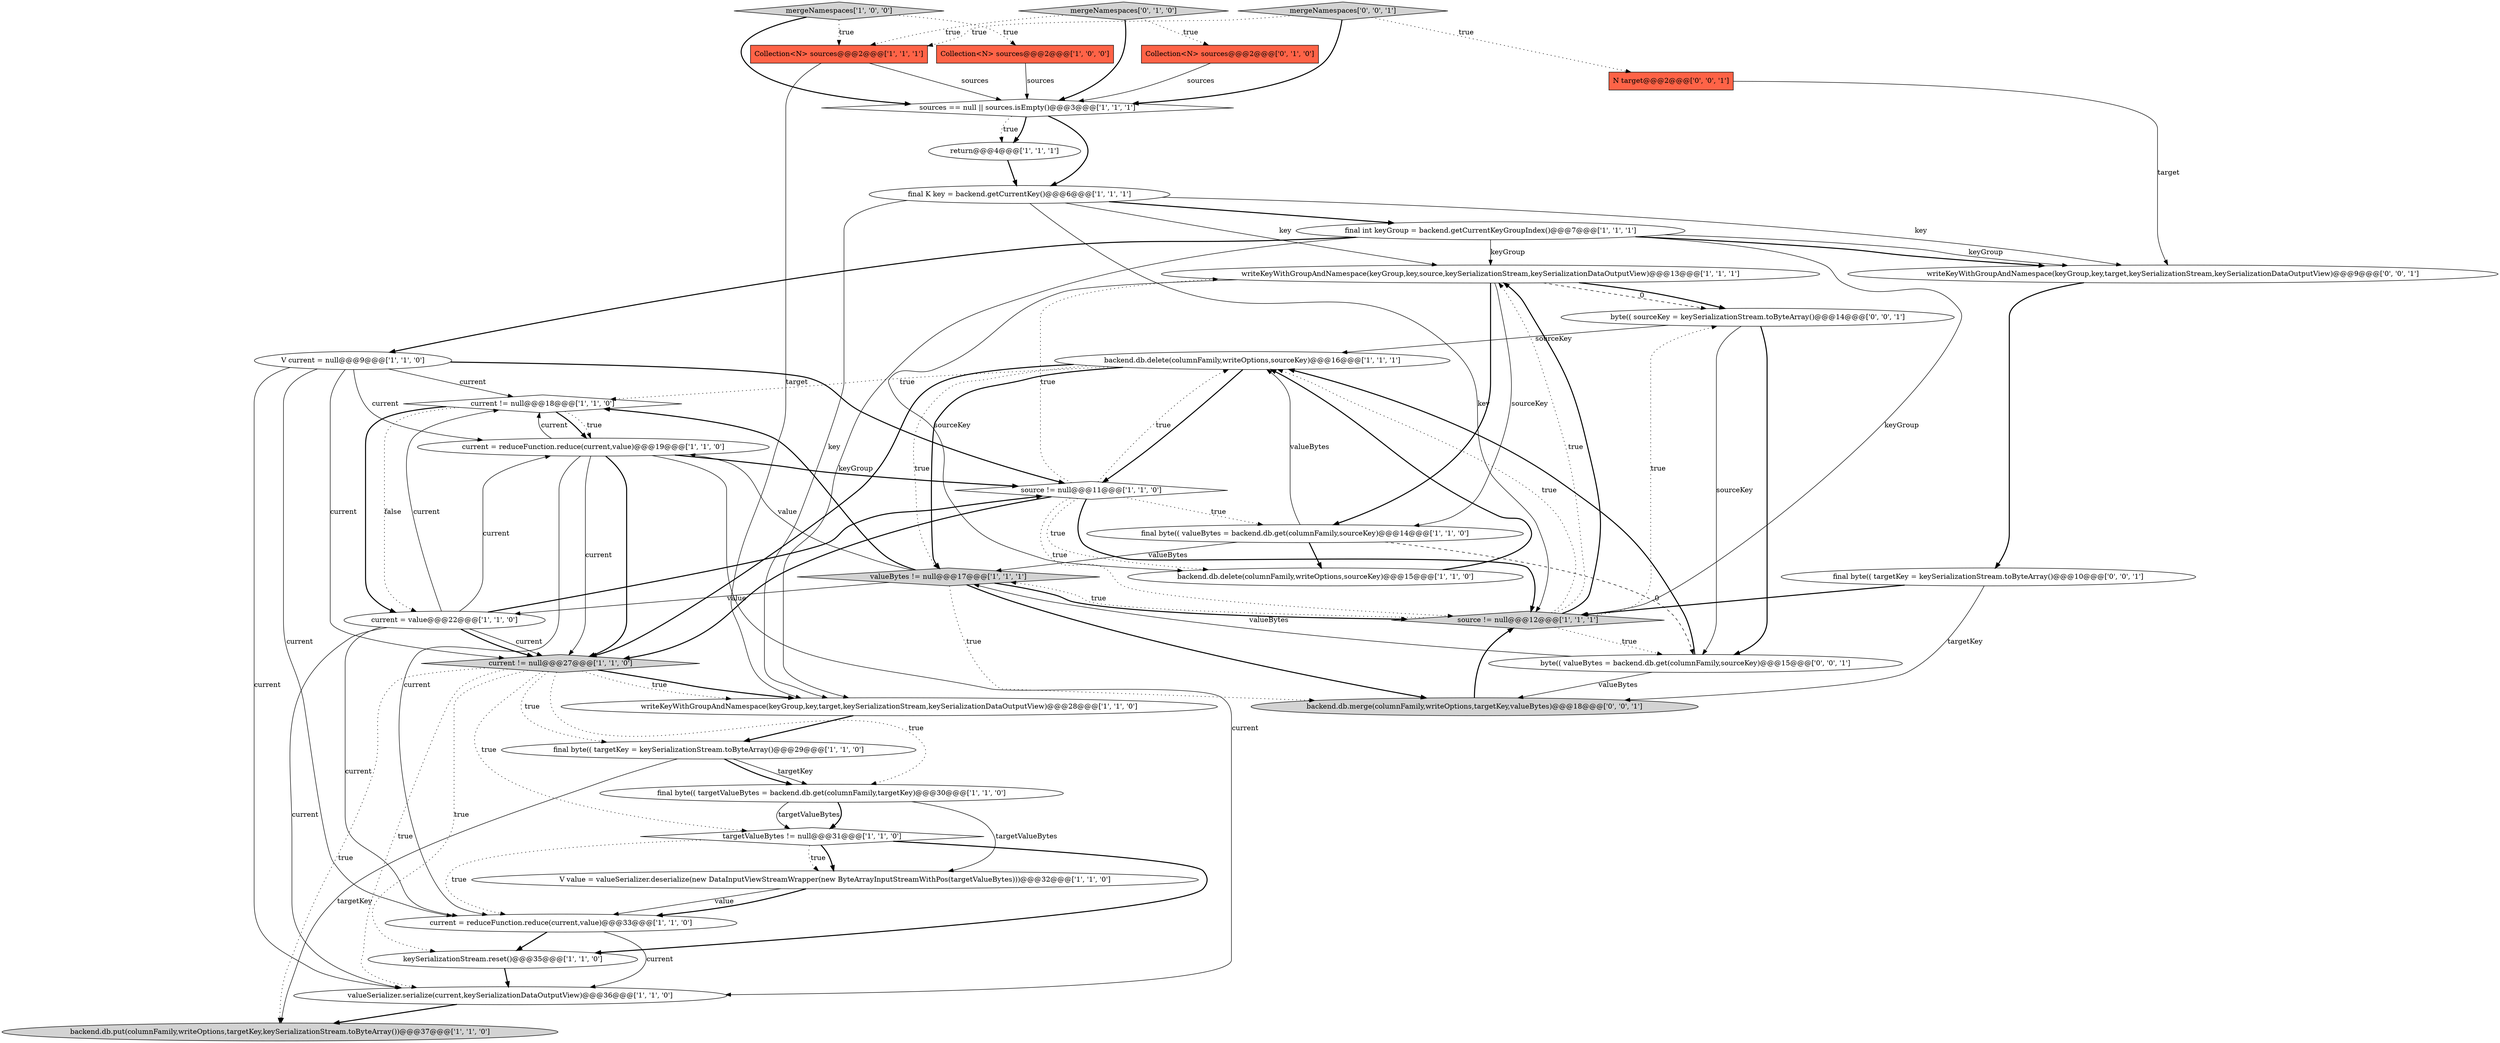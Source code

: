 digraph {
22 [style = filled, label = "final int keyGroup = backend.getCurrentKeyGroupIndex()@@@7@@@['1', '1', '1']", fillcolor = white, shape = ellipse image = "AAA0AAABBB1BBB"];
20 [style = filled, label = "final byte(( targetKey = keySerializationStream.toByteArray()@@@29@@@['1', '1', '0']", fillcolor = white, shape = ellipse image = "AAA0AAABBB1BBB"];
13 [style = filled, label = "writeKeyWithGroupAndNamespace(keyGroup,key,source,keySerializationStream,keySerializationDataOutputView)@@@13@@@['1', '1', '1']", fillcolor = white, shape = ellipse image = "AAA0AAABBB1BBB"];
28 [style = filled, label = "Collection<N> sources@@@2@@@['0', '1', '0']", fillcolor = tomato, shape = box image = "AAA0AAABBB2BBB"];
4 [style = filled, label = "source != null@@@12@@@['1', '1', '1']", fillcolor = lightgray, shape = diamond image = "AAA0AAABBB1BBB"];
1 [style = filled, label = "V value = valueSerializer.deserialize(new DataInputViewStreamWrapper(new ByteArrayInputStreamWithPos(targetValueBytes)))@@@32@@@['1', '1', '0']", fillcolor = white, shape = ellipse image = "AAA0AAABBB1BBB"];
27 [style = filled, label = "mergeNamespaces['1', '0', '0']", fillcolor = lightgray, shape = diamond image = "AAA0AAABBB1BBB"];
14 [style = filled, label = "current != null@@@27@@@['1', '1', '0']", fillcolor = lightgray, shape = diamond image = "AAA0AAABBB1BBB"];
33 [style = filled, label = "byte(( sourceKey = keySerializationStream.toByteArray()@@@14@@@['0', '0', '1']", fillcolor = white, shape = ellipse image = "AAA0AAABBB3BBB"];
7 [style = filled, label = "targetValueBytes != null@@@31@@@['1', '1', '0']", fillcolor = white, shape = diamond image = "AAA0AAABBB1BBB"];
19 [style = filled, label = "sources == null || sources.isEmpty()@@@3@@@['1', '1', '1']", fillcolor = white, shape = diamond image = "AAA0AAABBB1BBB"];
29 [style = filled, label = "mergeNamespaces['0', '1', '0']", fillcolor = lightgray, shape = diamond image = "AAA0AAABBB2BBB"];
2 [style = filled, label = "backend.db.delete(columnFamily,writeOptions,sourceKey)@@@16@@@['1', '1', '1']", fillcolor = white, shape = ellipse image = "AAA0AAABBB1BBB"];
11 [style = filled, label = "final byte(( targetValueBytes = backend.db.get(columnFamily,targetKey)@@@30@@@['1', '1', '0']", fillcolor = white, shape = ellipse image = "AAA0AAABBB1BBB"];
26 [style = filled, label = "writeKeyWithGroupAndNamespace(keyGroup,key,target,keySerializationStream,keySerializationDataOutputView)@@@28@@@['1', '1', '0']", fillcolor = white, shape = ellipse image = "AAA0AAABBB1BBB"];
10 [style = filled, label = "final K key = backend.getCurrentKey()@@@6@@@['1', '1', '1']", fillcolor = white, shape = ellipse image = "AAA0AAABBB1BBB"];
21 [style = filled, label = "current = reduceFunction.reduce(current,value)@@@33@@@['1', '1', '0']", fillcolor = white, shape = ellipse image = "AAA0AAABBB1BBB"];
34 [style = filled, label = "mergeNamespaces['0', '0', '1']", fillcolor = lightgray, shape = diamond image = "AAA0AAABBB3BBB"];
35 [style = filled, label = "backend.db.merge(columnFamily,writeOptions,targetKey,valueBytes)@@@18@@@['0', '0', '1']", fillcolor = lightgray, shape = ellipse image = "AAA0AAABBB3BBB"];
5 [style = filled, label = "Collection<N> sources@@@2@@@['1', '0', '0']", fillcolor = tomato, shape = box image = "AAA0AAABBB1BBB"];
16 [style = filled, label = "current != null@@@18@@@['1', '1', '0']", fillcolor = white, shape = diamond image = "AAA0AAABBB1BBB"];
23 [style = filled, label = "backend.db.put(columnFamily,writeOptions,targetKey,keySerializationStream.toByteArray())@@@37@@@['1', '1', '0']", fillcolor = lightgray, shape = ellipse image = "AAA0AAABBB1BBB"];
15 [style = filled, label = "V current = null@@@9@@@['1', '1', '0']", fillcolor = white, shape = ellipse image = "AAA0AAABBB1BBB"];
8 [style = filled, label = "return@@@4@@@['1', '1', '1']", fillcolor = white, shape = ellipse image = "AAA0AAABBB1BBB"];
31 [style = filled, label = "byte(( valueBytes = backend.db.get(columnFamily,sourceKey)@@@15@@@['0', '0', '1']", fillcolor = white, shape = ellipse image = "AAA0AAABBB3BBB"];
32 [style = filled, label = "N target@@@2@@@['0', '0', '1']", fillcolor = tomato, shape = box image = "AAA0AAABBB3BBB"];
0 [style = filled, label = "backend.db.delete(columnFamily,writeOptions,sourceKey)@@@15@@@['1', '1', '0']", fillcolor = white, shape = ellipse image = "AAA0AAABBB1BBB"];
12 [style = filled, label = "source != null@@@11@@@['1', '1', '0']", fillcolor = white, shape = diamond image = "AAA0AAABBB1BBB"];
9 [style = filled, label = "valueBytes != null@@@17@@@['1', '1', '1']", fillcolor = lightgray, shape = diamond image = "AAA0AAABBB1BBB"];
17 [style = filled, label = "current = reduceFunction.reduce(current,value)@@@19@@@['1', '1', '0']", fillcolor = white, shape = ellipse image = "AAA0AAABBB1BBB"];
25 [style = filled, label = "keySerializationStream.reset()@@@35@@@['1', '1', '0']", fillcolor = white, shape = ellipse image = "AAA0AAABBB1BBB"];
18 [style = filled, label = "Collection<N> sources@@@2@@@['1', '1', '1']", fillcolor = tomato, shape = box image = "AAA0AAABBB1BBB"];
36 [style = filled, label = "final byte(( targetKey = keySerializationStream.toByteArray()@@@10@@@['0', '0', '1']", fillcolor = white, shape = ellipse image = "AAA0AAABBB3BBB"];
30 [style = filled, label = "writeKeyWithGroupAndNamespace(keyGroup,key,target,keySerializationStream,keySerializationDataOutputView)@@@9@@@['0', '0', '1']", fillcolor = white, shape = ellipse image = "AAA0AAABBB3BBB"];
6 [style = filled, label = "current = value@@@22@@@['1', '1', '0']", fillcolor = white, shape = ellipse image = "AAA0AAABBB1BBB"];
3 [style = filled, label = "final byte(( valueBytes = backend.db.get(columnFamily,sourceKey)@@@14@@@['1', '1', '0']", fillcolor = white, shape = ellipse image = "AAA0AAABBB1BBB"];
24 [style = filled, label = "valueSerializer.serialize(current,keySerializationDataOutputView)@@@36@@@['1', '1', '0']", fillcolor = white, shape = ellipse image = "AAA0AAABBB1BBB"];
27->18 [style = dotted, label="true"];
13->33 [style = dashed, label="0"];
29->19 [style = bold, label=""];
36->35 [style = solid, label="targetKey"];
5->19 [style = solid, label="sources"];
35->4 [style = bold, label=""];
21->24 [style = solid, label="current"];
34->18 [style = dotted, label="true"];
20->11 [style = solid, label="targetKey"];
15->17 [style = solid, label="current"];
19->8 [style = bold, label=""];
14->26 [style = dotted, label="true"];
17->14 [style = solid, label="current"];
17->21 [style = solid, label="current"];
22->30 [style = solid, label="keyGroup"];
17->14 [style = bold, label=""];
17->24 [style = solid, label="current"];
14->7 [style = dotted, label="true"];
20->23 [style = solid, label="targetKey"];
21->25 [style = bold, label=""];
10->4 [style = solid, label="key"];
6->21 [style = solid, label="current"];
15->14 [style = solid, label="current"];
10->26 [style = solid, label="key"];
22->13 [style = solid, label="keyGroup"];
16->6 [style = bold, label=""];
11->7 [style = solid, label="targetValueBytes"];
6->12 [style = bold, label=""];
4->9 [style = dotted, label="true"];
27->19 [style = bold, label=""];
7->1 [style = bold, label=""];
16->6 [style = dotted, label="false"];
14->23 [style = dotted, label="true"];
29->28 [style = dotted, label="true"];
6->16 [style = solid, label="current"];
10->13 [style = solid, label="key"];
22->30 [style = bold, label=""];
3->9 [style = solid, label="valueBytes"];
33->31 [style = bold, label=""];
36->4 [style = bold, label=""];
12->14 [style = bold, label=""];
9->16 [style = bold, label=""];
9->35 [style = dotted, label="true"];
13->0 [style = solid, label="sourceKey"];
3->2 [style = solid, label="valueBytes"];
6->14 [style = bold, label=""];
1->21 [style = solid, label="value"];
12->4 [style = dotted, label="true"];
11->1 [style = solid, label="targetValueBytes"];
14->20 [style = dotted, label="true"];
22->4 [style = solid, label="keyGroup"];
4->13 [style = dotted, label="true"];
30->36 [style = bold, label=""];
8->10 [style = bold, label=""];
32->30 [style = solid, label="target"];
20->11 [style = bold, label=""];
6->14 [style = solid, label="current"];
10->30 [style = solid, label="key"];
7->21 [style = dotted, label="true"];
13->3 [style = solid, label="sourceKey"];
9->4 [style = bold, label=""];
15->24 [style = solid, label="current"];
27->5 [style = dotted, label="true"];
15->12 [style = bold, label=""];
9->35 [style = bold, label=""];
12->4 [style = bold, label=""];
12->0 [style = dotted, label="true"];
26->20 [style = bold, label=""];
3->31 [style = dashed, label="0"];
7->1 [style = dotted, label="true"];
12->2 [style = dotted, label="true"];
2->16 [style = dotted, label="true"];
10->22 [style = bold, label=""];
2->9 [style = bold, label=""];
14->25 [style = dotted, label="true"];
6->17 [style = solid, label="current"];
15->16 [style = solid, label="current"];
18->26 [style = solid, label="target"];
31->9 [style = solid, label="valueBytes"];
7->25 [style = bold, label=""];
14->24 [style = dotted, label="true"];
13->3 [style = bold, label=""];
4->13 [style = bold, label=""];
16->17 [style = bold, label=""];
28->19 [style = solid, label="sources"];
16->17 [style = dotted, label="true"];
4->2 [style = dotted, label="true"];
33->31 [style = solid, label="sourceKey"];
4->33 [style = dotted, label="true"];
9->6 [style = solid, label="value"];
31->35 [style = solid, label="valueBytes"];
19->10 [style = bold, label=""];
17->16 [style = solid, label="current"];
24->23 [style = bold, label=""];
2->9 [style = dotted, label="true"];
1->21 [style = bold, label=""];
33->2 [style = solid, label="sourceKey"];
25->24 [style = bold, label=""];
12->13 [style = dotted, label="true"];
4->31 [style = dotted, label="true"];
17->12 [style = bold, label=""];
13->33 [style = bold, label=""];
22->15 [style = bold, label=""];
14->26 [style = bold, label=""];
19->8 [style = dotted, label="true"];
15->21 [style = solid, label="current"];
18->19 [style = solid, label="sources"];
11->7 [style = bold, label=""];
29->18 [style = dotted, label="true"];
22->26 [style = solid, label="keyGroup"];
34->32 [style = dotted, label="true"];
3->0 [style = bold, label=""];
31->2 [style = bold, label=""];
6->24 [style = solid, label="current"];
2->14 [style = bold, label=""];
14->11 [style = dotted, label="true"];
0->2 [style = bold, label=""];
9->17 [style = solid, label="value"];
34->19 [style = bold, label=""];
2->12 [style = bold, label=""];
12->3 [style = dotted, label="true"];
}
